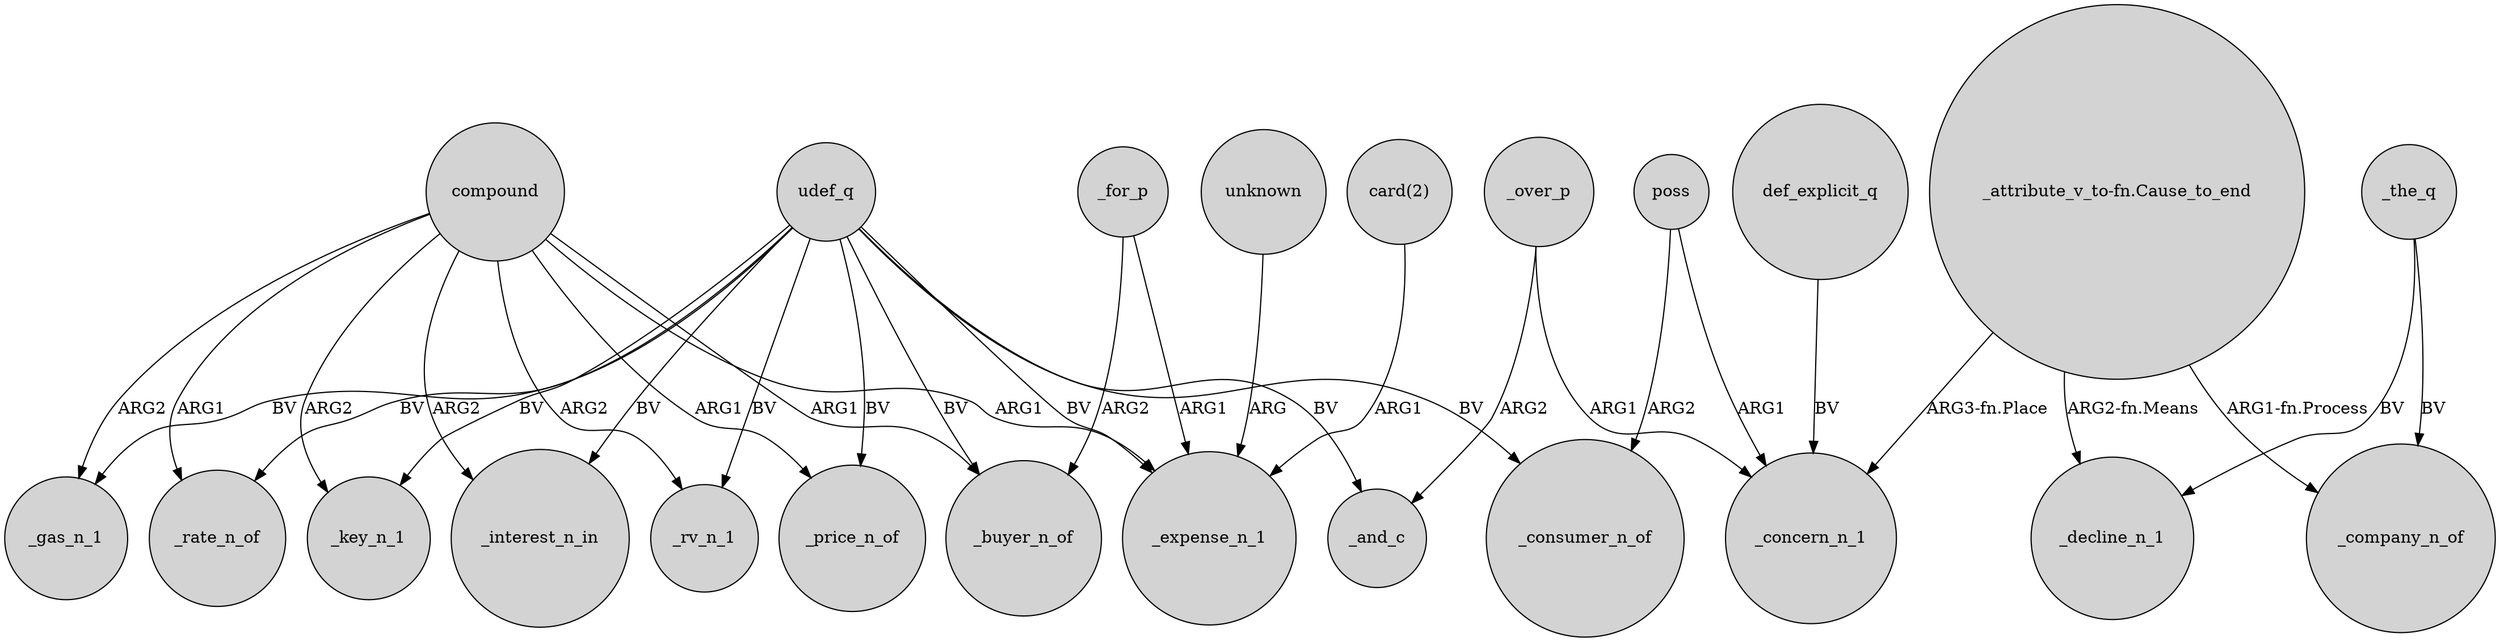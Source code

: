 digraph {
	node [shape=circle style=filled]
	udef_q -> _buyer_n_of [label=BV]
	"_attribute_v_to-fn.Cause_to_end" -> _concern_n_1 [label="ARG3-fn.Place"]
	def_explicit_q -> _concern_n_1 [label=BV]
	udef_q -> _rv_n_1 [label=BV]
	udef_q -> _price_n_of [label=BV]
	udef_q -> _key_n_1 [label=BV]
	compound -> _gas_n_1 [label=ARG2]
	compound -> _rate_n_of [label=ARG1]
	udef_q -> _rate_n_of [label=BV]
	udef_q -> _and_c [label=BV]
	_over_p -> _concern_n_1 [label=ARG1]
	"_attribute_v_to-fn.Cause_to_end" -> _decline_n_1 [label="ARG2-fn.Means"]
	poss -> _concern_n_1 [label=ARG1]
	_over_p -> _and_c [label=ARG2]
	compound -> _buyer_n_of [label=ARG1]
	compound -> _expense_n_1 [label=ARG1]
	poss -> _consumer_n_of [label=ARG2]
	udef_q -> _expense_n_1 [label=BV]
	unknown -> _expense_n_1 [label=ARG]
	"card(2)" -> _expense_n_1 [label=ARG1]
	udef_q -> _consumer_n_of [label=BV]
	udef_q -> _interest_n_in [label=BV]
	compound -> _rv_n_1 [label=ARG2]
	"_attribute_v_to-fn.Cause_to_end" -> _company_n_of [label="ARG1-fn.Process"]
	_the_q -> _decline_n_1 [label=BV]
	_for_p -> _buyer_n_of [label=ARG2]
	compound -> _key_n_1 [label=ARG2]
	compound -> _price_n_of [label=ARG1]
	_the_q -> _company_n_of [label=BV]
	udef_q -> _gas_n_1 [label=BV]
	compound -> _interest_n_in [label=ARG2]
	_for_p -> _expense_n_1 [label=ARG1]
}
